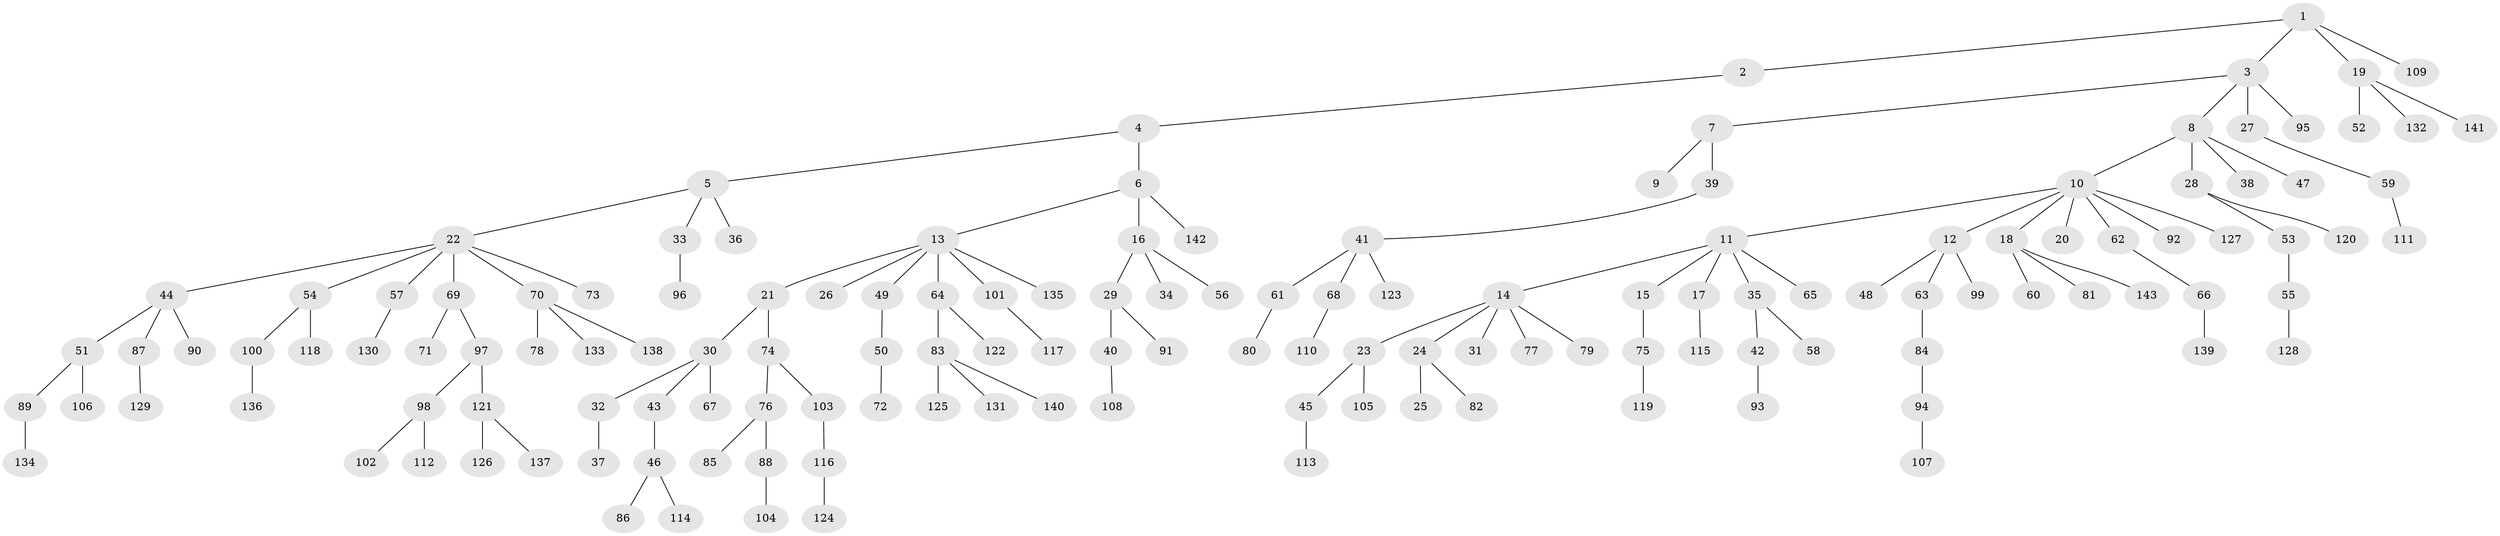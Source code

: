 // coarse degree distribution, {3: 0.16279069767441862, 2: 0.20930232558139536, 1: 0.5116279069767442, 4: 0.09302325581395349, 7: 0.023255813953488372}
// Generated by graph-tools (version 1.1) at 2025/37/03/04/25 23:37:22]
// undirected, 143 vertices, 142 edges
graph export_dot {
  node [color=gray90,style=filled];
  1;
  2;
  3;
  4;
  5;
  6;
  7;
  8;
  9;
  10;
  11;
  12;
  13;
  14;
  15;
  16;
  17;
  18;
  19;
  20;
  21;
  22;
  23;
  24;
  25;
  26;
  27;
  28;
  29;
  30;
  31;
  32;
  33;
  34;
  35;
  36;
  37;
  38;
  39;
  40;
  41;
  42;
  43;
  44;
  45;
  46;
  47;
  48;
  49;
  50;
  51;
  52;
  53;
  54;
  55;
  56;
  57;
  58;
  59;
  60;
  61;
  62;
  63;
  64;
  65;
  66;
  67;
  68;
  69;
  70;
  71;
  72;
  73;
  74;
  75;
  76;
  77;
  78;
  79;
  80;
  81;
  82;
  83;
  84;
  85;
  86;
  87;
  88;
  89;
  90;
  91;
  92;
  93;
  94;
  95;
  96;
  97;
  98;
  99;
  100;
  101;
  102;
  103;
  104;
  105;
  106;
  107;
  108;
  109;
  110;
  111;
  112;
  113;
  114;
  115;
  116;
  117;
  118;
  119;
  120;
  121;
  122;
  123;
  124;
  125;
  126;
  127;
  128;
  129;
  130;
  131;
  132;
  133;
  134;
  135;
  136;
  137;
  138;
  139;
  140;
  141;
  142;
  143;
  1 -- 2;
  1 -- 3;
  1 -- 19;
  1 -- 109;
  2 -- 4;
  3 -- 7;
  3 -- 8;
  3 -- 27;
  3 -- 95;
  4 -- 5;
  4 -- 6;
  5 -- 22;
  5 -- 33;
  5 -- 36;
  6 -- 13;
  6 -- 16;
  6 -- 142;
  7 -- 9;
  7 -- 39;
  8 -- 10;
  8 -- 28;
  8 -- 38;
  8 -- 47;
  10 -- 11;
  10 -- 12;
  10 -- 18;
  10 -- 20;
  10 -- 62;
  10 -- 92;
  10 -- 127;
  11 -- 14;
  11 -- 15;
  11 -- 17;
  11 -- 35;
  11 -- 65;
  12 -- 48;
  12 -- 63;
  12 -- 99;
  13 -- 21;
  13 -- 26;
  13 -- 49;
  13 -- 64;
  13 -- 101;
  13 -- 135;
  14 -- 23;
  14 -- 24;
  14 -- 31;
  14 -- 77;
  14 -- 79;
  15 -- 75;
  16 -- 29;
  16 -- 34;
  16 -- 56;
  17 -- 115;
  18 -- 60;
  18 -- 81;
  18 -- 143;
  19 -- 52;
  19 -- 132;
  19 -- 141;
  21 -- 30;
  21 -- 74;
  22 -- 44;
  22 -- 54;
  22 -- 57;
  22 -- 69;
  22 -- 70;
  22 -- 73;
  23 -- 45;
  23 -- 105;
  24 -- 25;
  24 -- 82;
  27 -- 59;
  28 -- 53;
  28 -- 120;
  29 -- 40;
  29 -- 91;
  30 -- 32;
  30 -- 43;
  30 -- 67;
  32 -- 37;
  33 -- 96;
  35 -- 42;
  35 -- 58;
  39 -- 41;
  40 -- 108;
  41 -- 61;
  41 -- 68;
  41 -- 123;
  42 -- 93;
  43 -- 46;
  44 -- 51;
  44 -- 87;
  44 -- 90;
  45 -- 113;
  46 -- 86;
  46 -- 114;
  49 -- 50;
  50 -- 72;
  51 -- 89;
  51 -- 106;
  53 -- 55;
  54 -- 100;
  54 -- 118;
  55 -- 128;
  57 -- 130;
  59 -- 111;
  61 -- 80;
  62 -- 66;
  63 -- 84;
  64 -- 83;
  64 -- 122;
  66 -- 139;
  68 -- 110;
  69 -- 71;
  69 -- 97;
  70 -- 78;
  70 -- 133;
  70 -- 138;
  74 -- 76;
  74 -- 103;
  75 -- 119;
  76 -- 85;
  76 -- 88;
  83 -- 125;
  83 -- 131;
  83 -- 140;
  84 -- 94;
  87 -- 129;
  88 -- 104;
  89 -- 134;
  94 -- 107;
  97 -- 98;
  97 -- 121;
  98 -- 102;
  98 -- 112;
  100 -- 136;
  101 -- 117;
  103 -- 116;
  116 -- 124;
  121 -- 126;
  121 -- 137;
}
